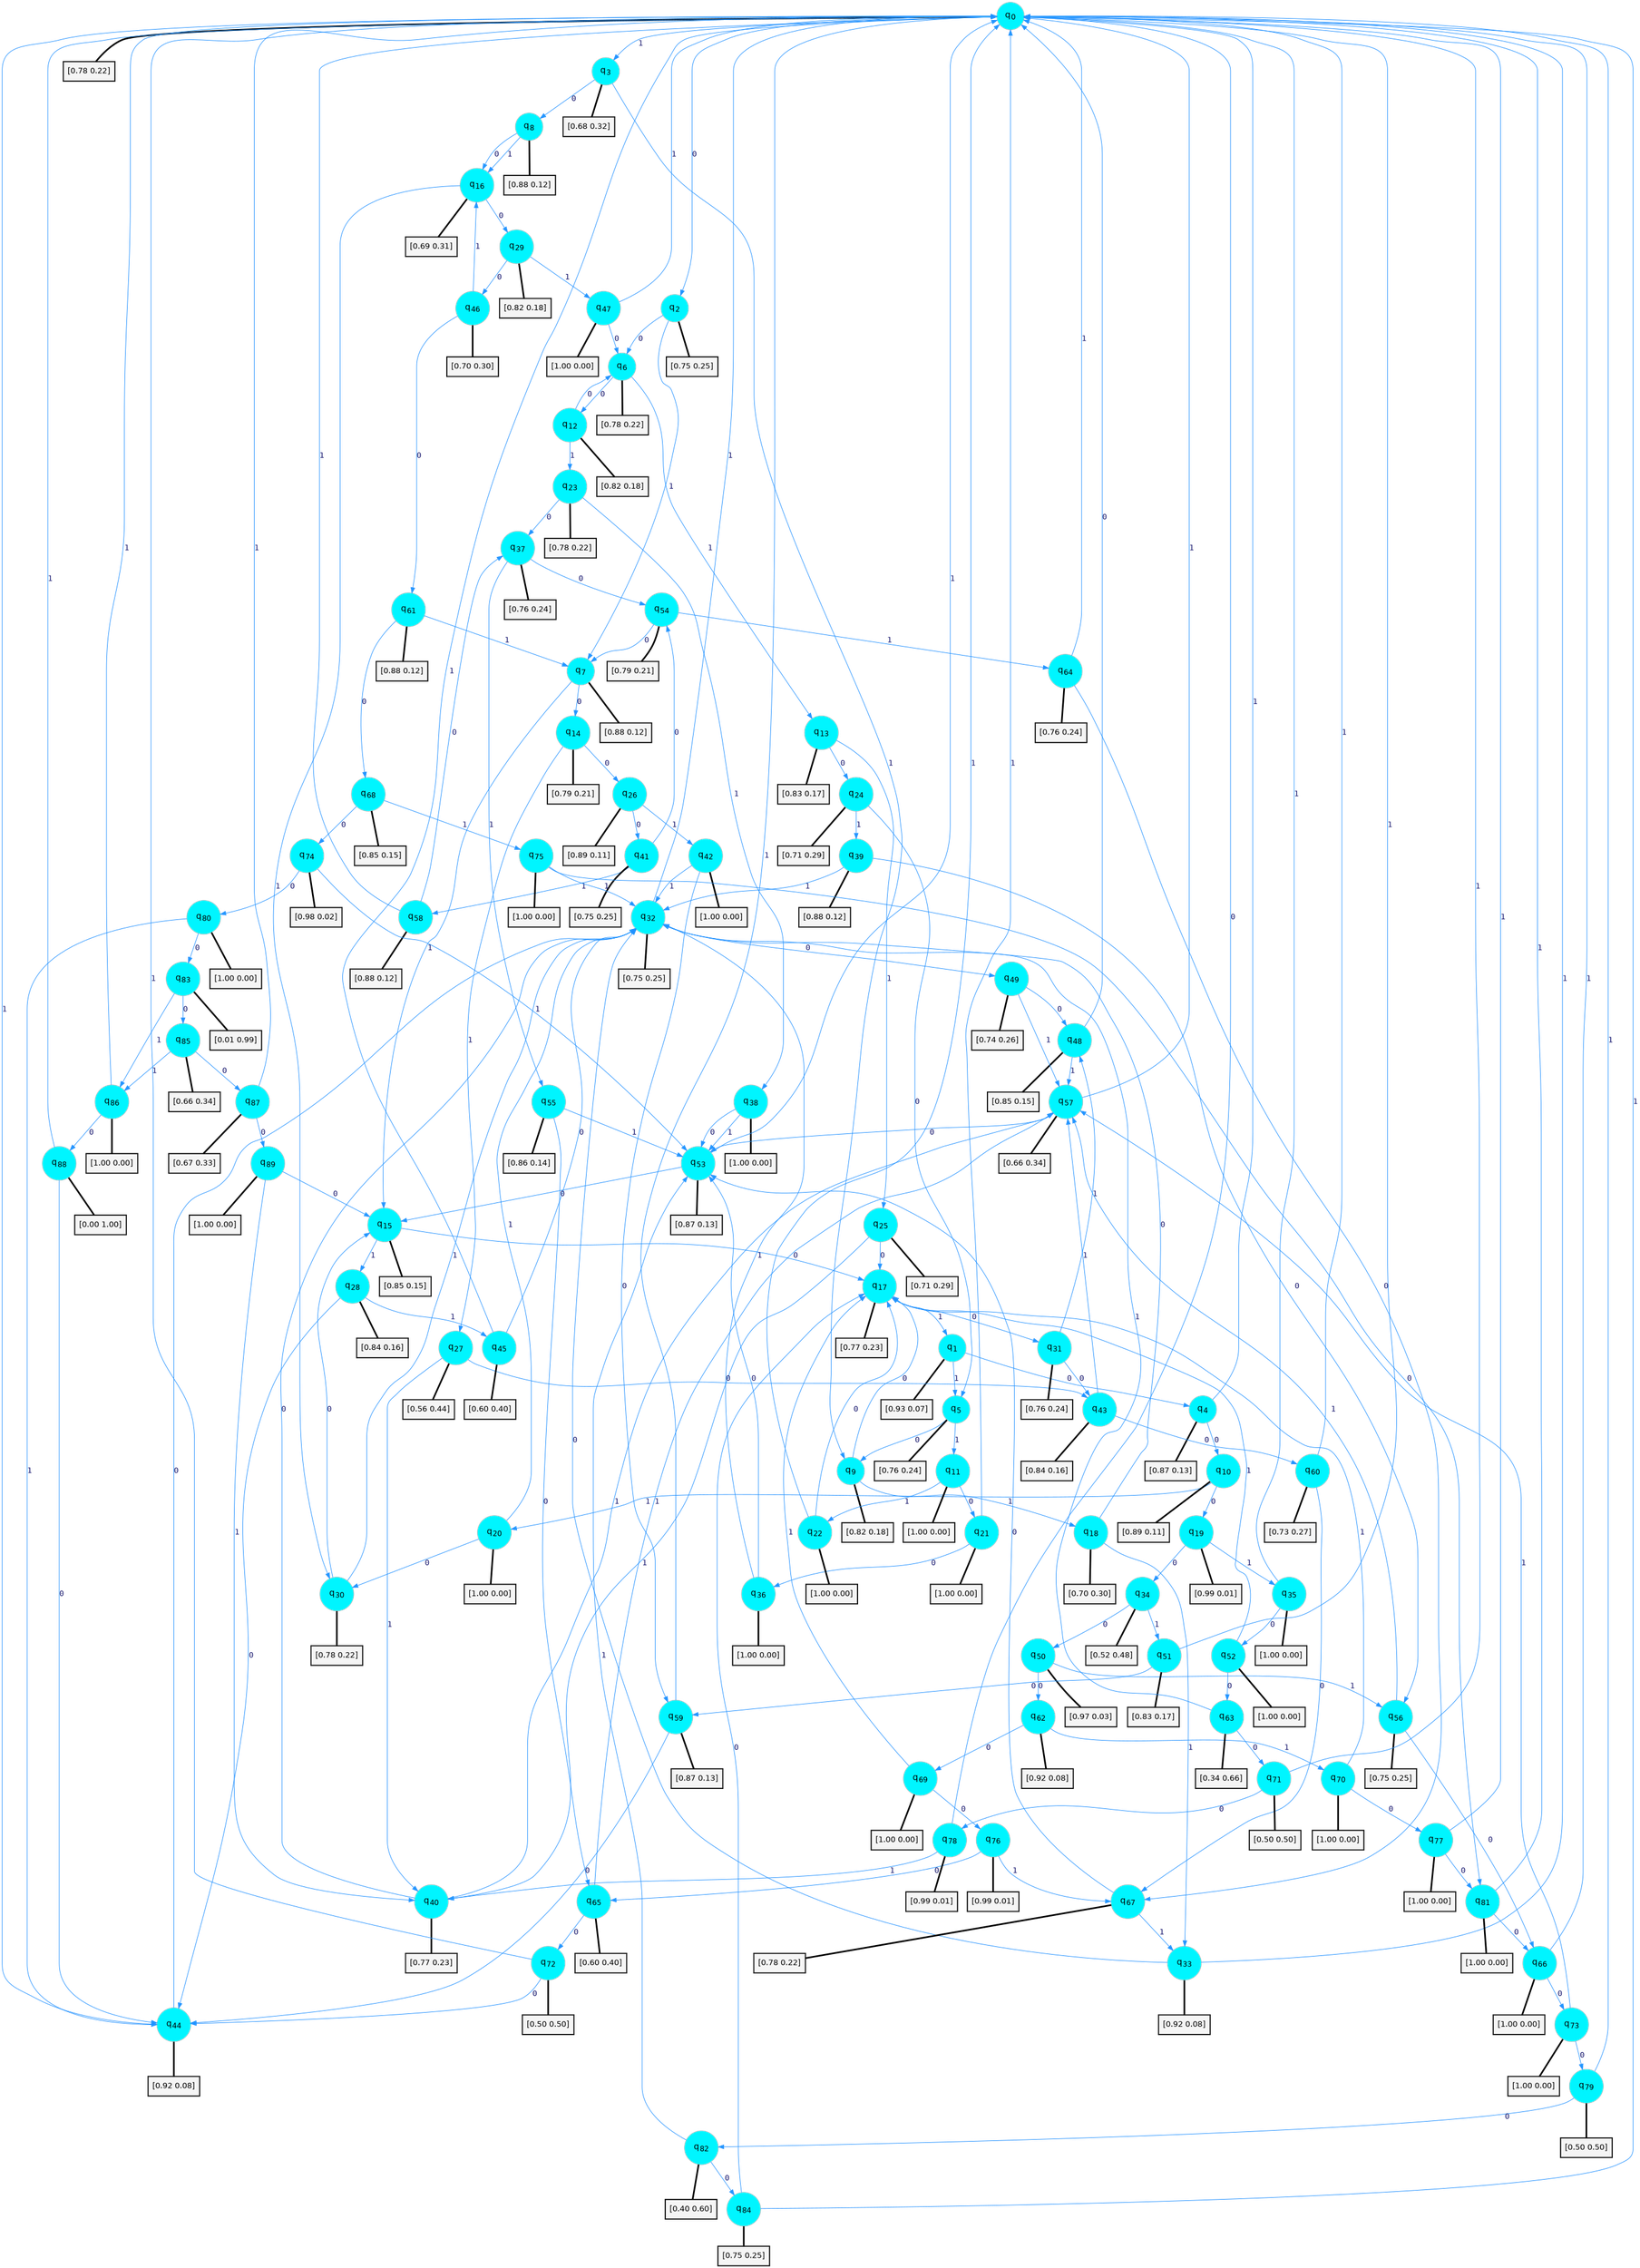 digraph G {
graph [
bgcolor=transparent, dpi=300, rankdir=TD, size="40,25"];
node [
color=gray, fillcolor=turquoise1, fontcolor=black, fontname=Helvetica, fontsize=16, fontweight=bold, shape=circle, style=filled];
edge [
arrowsize=1, color=dodgerblue1, fontcolor=midnightblue, fontname=courier, fontweight=bold, penwidth=1, style=solid, weight=20];
0[label=<q<SUB>0</SUB>>];
1[label=<q<SUB>1</SUB>>];
2[label=<q<SUB>2</SUB>>];
3[label=<q<SUB>3</SUB>>];
4[label=<q<SUB>4</SUB>>];
5[label=<q<SUB>5</SUB>>];
6[label=<q<SUB>6</SUB>>];
7[label=<q<SUB>7</SUB>>];
8[label=<q<SUB>8</SUB>>];
9[label=<q<SUB>9</SUB>>];
10[label=<q<SUB>10</SUB>>];
11[label=<q<SUB>11</SUB>>];
12[label=<q<SUB>12</SUB>>];
13[label=<q<SUB>13</SUB>>];
14[label=<q<SUB>14</SUB>>];
15[label=<q<SUB>15</SUB>>];
16[label=<q<SUB>16</SUB>>];
17[label=<q<SUB>17</SUB>>];
18[label=<q<SUB>18</SUB>>];
19[label=<q<SUB>19</SUB>>];
20[label=<q<SUB>20</SUB>>];
21[label=<q<SUB>21</SUB>>];
22[label=<q<SUB>22</SUB>>];
23[label=<q<SUB>23</SUB>>];
24[label=<q<SUB>24</SUB>>];
25[label=<q<SUB>25</SUB>>];
26[label=<q<SUB>26</SUB>>];
27[label=<q<SUB>27</SUB>>];
28[label=<q<SUB>28</SUB>>];
29[label=<q<SUB>29</SUB>>];
30[label=<q<SUB>30</SUB>>];
31[label=<q<SUB>31</SUB>>];
32[label=<q<SUB>32</SUB>>];
33[label=<q<SUB>33</SUB>>];
34[label=<q<SUB>34</SUB>>];
35[label=<q<SUB>35</SUB>>];
36[label=<q<SUB>36</SUB>>];
37[label=<q<SUB>37</SUB>>];
38[label=<q<SUB>38</SUB>>];
39[label=<q<SUB>39</SUB>>];
40[label=<q<SUB>40</SUB>>];
41[label=<q<SUB>41</SUB>>];
42[label=<q<SUB>42</SUB>>];
43[label=<q<SUB>43</SUB>>];
44[label=<q<SUB>44</SUB>>];
45[label=<q<SUB>45</SUB>>];
46[label=<q<SUB>46</SUB>>];
47[label=<q<SUB>47</SUB>>];
48[label=<q<SUB>48</SUB>>];
49[label=<q<SUB>49</SUB>>];
50[label=<q<SUB>50</SUB>>];
51[label=<q<SUB>51</SUB>>];
52[label=<q<SUB>52</SUB>>];
53[label=<q<SUB>53</SUB>>];
54[label=<q<SUB>54</SUB>>];
55[label=<q<SUB>55</SUB>>];
56[label=<q<SUB>56</SUB>>];
57[label=<q<SUB>57</SUB>>];
58[label=<q<SUB>58</SUB>>];
59[label=<q<SUB>59</SUB>>];
60[label=<q<SUB>60</SUB>>];
61[label=<q<SUB>61</SUB>>];
62[label=<q<SUB>62</SUB>>];
63[label=<q<SUB>63</SUB>>];
64[label=<q<SUB>64</SUB>>];
65[label=<q<SUB>65</SUB>>];
66[label=<q<SUB>66</SUB>>];
67[label=<q<SUB>67</SUB>>];
68[label=<q<SUB>68</SUB>>];
69[label=<q<SUB>69</SUB>>];
70[label=<q<SUB>70</SUB>>];
71[label=<q<SUB>71</SUB>>];
72[label=<q<SUB>72</SUB>>];
73[label=<q<SUB>73</SUB>>];
74[label=<q<SUB>74</SUB>>];
75[label=<q<SUB>75</SUB>>];
76[label=<q<SUB>76</SUB>>];
77[label=<q<SUB>77</SUB>>];
78[label=<q<SUB>78</SUB>>];
79[label=<q<SUB>79</SUB>>];
80[label=<q<SUB>80</SUB>>];
81[label=<q<SUB>81</SUB>>];
82[label=<q<SUB>82</SUB>>];
83[label=<q<SUB>83</SUB>>];
84[label=<q<SUB>84</SUB>>];
85[label=<q<SUB>85</SUB>>];
86[label=<q<SUB>86</SUB>>];
87[label=<q<SUB>87</SUB>>];
88[label=<q<SUB>88</SUB>>];
89[label=<q<SUB>89</SUB>>];
90[label="[0.78 0.22]", shape=box,fontcolor=black, fontname=Helvetica, fontsize=14, penwidth=2, fillcolor=whitesmoke,color=black];
91[label="[0.93 0.07]", shape=box,fontcolor=black, fontname=Helvetica, fontsize=14, penwidth=2, fillcolor=whitesmoke,color=black];
92[label="[0.75 0.25]", shape=box,fontcolor=black, fontname=Helvetica, fontsize=14, penwidth=2, fillcolor=whitesmoke,color=black];
93[label="[0.68 0.32]", shape=box,fontcolor=black, fontname=Helvetica, fontsize=14, penwidth=2, fillcolor=whitesmoke,color=black];
94[label="[0.87 0.13]", shape=box,fontcolor=black, fontname=Helvetica, fontsize=14, penwidth=2, fillcolor=whitesmoke,color=black];
95[label="[0.76 0.24]", shape=box,fontcolor=black, fontname=Helvetica, fontsize=14, penwidth=2, fillcolor=whitesmoke,color=black];
96[label="[0.78 0.22]", shape=box,fontcolor=black, fontname=Helvetica, fontsize=14, penwidth=2, fillcolor=whitesmoke,color=black];
97[label="[0.88 0.12]", shape=box,fontcolor=black, fontname=Helvetica, fontsize=14, penwidth=2, fillcolor=whitesmoke,color=black];
98[label="[0.88 0.12]", shape=box,fontcolor=black, fontname=Helvetica, fontsize=14, penwidth=2, fillcolor=whitesmoke,color=black];
99[label="[0.82 0.18]", shape=box,fontcolor=black, fontname=Helvetica, fontsize=14, penwidth=2, fillcolor=whitesmoke,color=black];
100[label="[0.89 0.11]", shape=box,fontcolor=black, fontname=Helvetica, fontsize=14, penwidth=2, fillcolor=whitesmoke,color=black];
101[label="[1.00 0.00]", shape=box,fontcolor=black, fontname=Helvetica, fontsize=14, penwidth=2, fillcolor=whitesmoke,color=black];
102[label="[0.82 0.18]", shape=box,fontcolor=black, fontname=Helvetica, fontsize=14, penwidth=2, fillcolor=whitesmoke,color=black];
103[label="[0.83 0.17]", shape=box,fontcolor=black, fontname=Helvetica, fontsize=14, penwidth=2, fillcolor=whitesmoke,color=black];
104[label="[0.79 0.21]", shape=box,fontcolor=black, fontname=Helvetica, fontsize=14, penwidth=2, fillcolor=whitesmoke,color=black];
105[label="[0.85 0.15]", shape=box,fontcolor=black, fontname=Helvetica, fontsize=14, penwidth=2, fillcolor=whitesmoke,color=black];
106[label="[0.69 0.31]", shape=box,fontcolor=black, fontname=Helvetica, fontsize=14, penwidth=2, fillcolor=whitesmoke,color=black];
107[label="[0.77 0.23]", shape=box,fontcolor=black, fontname=Helvetica, fontsize=14, penwidth=2, fillcolor=whitesmoke,color=black];
108[label="[0.70 0.30]", shape=box,fontcolor=black, fontname=Helvetica, fontsize=14, penwidth=2, fillcolor=whitesmoke,color=black];
109[label="[0.99 0.01]", shape=box,fontcolor=black, fontname=Helvetica, fontsize=14, penwidth=2, fillcolor=whitesmoke,color=black];
110[label="[1.00 0.00]", shape=box,fontcolor=black, fontname=Helvetica, fontsize=14, penwidth=2, fillcolor=whitesmoke,color=black];
111[label="[1.00 0.00]", shape=box,fontcolor=black, fontname=Helvetica, fontsize=14, penwidth=2, fillcolor=whitesmoke,color=black];
112[label="[1.00 0.00]", shape=box,fontcolor=black, fontname=Helvetica, fontsize=14, penwidth=2, fillcolor=whitesmoke,color=black];
113[label="[0.78 0.22]", shape=box,fontcolor=black, fontname=Helvetica, fontsize=14, penwidth=2, fillcolor=whitesmoke,color=black];
114[label="[0.71 0.29]", shape=box,fontcolor=black, fontname=Helvetica, fontsize=14, penwidth=2, fillcolor=whitesmoke,color=black];
115[label="[0.71 0.29]", shape=box,fontcolor=black, fontname=Helvetica, fontsize=14, penwidth=2, fillcolor=whitesmoke,color=black];
116[label="[0.89 0.11]", shape=box,fontcolor=black, fontname=Helvetica, fontsize=14, penwidth=2, fillcolor=whitesmoke,color=black];
117[label="[0.56 0.44]", shape=box,fontcolor=black, fontname=Helvetica, fontsize=14, penwidth=2, fillcolor=whitesmoke,color=black];
118[label="[0.84 0.16]", shape=box,fontcolor=black, fontname=Helvetica, fontsize=14, penwidth=2, fillcolor=whitesmoke,color=black];
119[label="[0.82 0.18]", shape=box,fontcolor=black, fontname=Helvetica, fontsize=14, penwidth=2, fillcolor=whitesmoke,color=black];
120[label="[0.78 0.22]", shape=box,fontcolor=black, fontname=Helvetica, fontsize=14, penwidth=2, fillcolor=whitesmoke,color=black];
121[label="[0.76 0.24]", shape=box,fontcolor=black, fontname=Helvetica, fontsize=14, penwidth=2, fillcolor=whitesmoke,color=black];
122[label="[0.75 0.25]", shape=box,fontcolor=black, fontname=Helvetica, fontsize=14, penwidth=2, fillcolor=whitesmoke,color=black];
123[label="[0.92 0.08]", shape=box,fontcolor=black, fontname=Helvetica, fontsize=14, penwidth=2, fillcolor=whitesmoke,color=black];
124[label="[0.52 0.48]", shape=box,fontcolor=black, fontname=Helvetica, fontsize=14, penwidth=2, fillcolor=whitesmoke,color=black];
125[label="[1.00 0.00]", shape=box,fontcolor=black, fontname=Helvetica, fontsize=14, penwidth=2, fillcolor=whitesmoke,color=black];
126[label="[1.00 0.00]", shape=box,fontcolor=black, fontname=Helvetica, fontsize=14, penwidth=2, fillcolor=whitesmoke,color=black];
127[label="[0.76 0.24]", shape=box,fontcolor=black, fontname=Helvetica, fontsize=14, penwidth=2, fillcolor=whitesmoke,color=black];
128[label="[1.00 0.00]", shape=box,fontcolor=black, fontname=Helvetica, fontsize=14, penwidth=2, fillcolor=whitesmoke,color=black];
129[label="[0.88 0.12]", shape=box,fontcolor=black, fontname=Helvetica, fontsize=14, penwidth=2, fillcolor=whitesmoke,color=black];
130[label="[0.77 0.23]", shape=box,fontcolor=black, fontname=Helvetica, fontsize=14, penwidth=2, fillcolor=whitesmoke,color=black];
131[label="[0.75 0.25]", shape=box,fontcolor=black, fontname=Helvetica, fontsize=14, penwidth=2, fillcolor=whitesmoke,color=black];
132[label="[1.00 0.00]", shape=box,fontcolor=black, fontname=Helvetica, fontsize=14, penwidth=2, fillcolor=whitesmoke,color=black];
133[label="[0.84 0.16]", shape=box,fontcolor=black, fontname=Helvetica, fontsize=14, penwidth=2, fillcolor=whitesmoke,color=black];
134[label="[0.92 0.08]", shape=box,fontcolor=black, fontname=Helvetica, fontsize=14, penwidth=2, fillcolor=whitesmoke,color=black];
135[label="[0.60 0.40]", shape=box,fontcolor=black, fontname=Helvetica, fontsize=14, penwidth=2, fillcolor=whitesmoke,color=black];
136[label="[0.70 0.30]", shape=box,fontcolor=black, fontname=Helvetica, fontsize=14, penwidth=2, fillcolor=whitesmoke,color=black];
137[label="[1.00 0.00]", shape=box,fontcolor=black, fontname=Helvetica, fontsize=14, penwidth=2, fillcolor=whitesmoke,color=black];
138[label="[0.85 0.15]", shape=box,fontcolor=black, fontname=Helvetica, fontsize=14, penwidth=2, fillcolor=whitesmoke,color=black];
139[label="[0.74 0.26]", shape=box,fontcolor=black, fontname=Helvetica, fontsize=14, penwidth=2, fillcolor=whitesmoke,color=black];
140[label="[0.97 0.03]", shape=box,fontcolor=black, fontname=Helvetica, fontsize=14, penwidth=2, fillcolor=whitesmoke,color=black];
141[label="[0.83 0.17]", shape=box,fontcolor=black, fontname=Helvetica, fontsize=14, penwidth=2, fillcolor=whitesmoke,color=black];
142[label="[1.00 0.00]", shape=box,fontcolor=black, fontname=Helvetica, fontsize=14, penwidth=2, fillcolor=whitesmoke,color=black];
143[label="[0.87 0.13]", shape=box,fontcolor=black, fontname=Helvetica, fontsize=14, penwidth=2, fillcolor=whitesmoke,color=black];
144[label="[0.79 0.21]", shape=box,fontcolor=black, fontname=Helvetica, fontsize=14, penwidth=2, fillcolor=whitesmoke,color=black];
145[label="[0.86 0.14]", shape=box,fontcolor=black, fontname=Helvetica, fontsize=14, penwidth=2, fillcolor=whitesmoke,color=black];
146[label="[0.75 0.25]", shape=box,fontcolor=black, fontname=Helvetica, fontsize=14, penwidth=2, fillcolor=whitesmoke,color=black];
147[label="[0.66 0.34]", shape=box,fontcolor=black, fontname=Helvetica, fontsize=14, penwidth=2, fillcolor=whitesmoke,color=black];
148[label="[0.88 0.12]", shape=box,fontcolor=black, fontname=Helvetica, fontsize=14, penwidth=2, fillcolor=whitesmoke,color=black];
149[label="[0.87 0.13]", shape=box,fontcolor=black, fontname=Helvetica, fontsize=14, penwidth=2, fillcolor=whitesmoke,color=black];
150[label="[0.73 0.27]", shape=box,fontcolor=black, fontname=Helvetica, fontsize=14, penwidth=2, fillcolor=whitesmoke,color=black];
151[label="[0.88 0.12]", shape=box,fontcolor=black, fontname=Helvetica, fontsize=14, penwidth=2, fillcolor=whitesmoke,color=black];
152[label="[0.92 0.08]", shape=box,fontcolor=black, fontname=Helvetica, fontsize=14, penwidth=2, fillcolor=whitesmoke,color=black];
153[label="[0.34 0.66]", shape=box,fontcolor=black, fontname=Helvetica, fontsize=14, penwidth=2, fillcolor=whitesmoke,color=black];
154[label="[0.76 0.24]", shape=box,fontcolor=black, fontname=Helvetica, fontsize=14, penwidth=2, fillcolor=whitesmoke,color=black];
155[label="[0.60 0.40]", shape=box,fontcolor=black, fontname=Helvetica, fontsize=14, penwidth=2, fillcolor=whitesmoke,color=black];
156[label="[1.00 0.00]", shape=box,fontcolor=black, fontname=Helvetica, fontsize=14, penwidth=2, fillcolor=whitesmoke,color=black];
157[label="[0.78 0.22]", shape=box,fontcolor=black, fontname=Helvetica, fontsize=14, penwidth=2, fillcolor=whitesmoke,color=black];
158[label="[0.85 0.15]", shape=box,fontcolor=black, fontname=Helvetica, fontsize=14, penwidth=2, fillcolor=whitesmoke,color=black];
159[label="[1.00 0.00]", shape=box,fontcolor=black, fontname=Helvetica, fontsize=14, penwidth=2, fillcolor=whitesmoke,color=black];
160[label="[1.00 0.00]", shape=box,fontcolor=black, fontname=Helvetica, fontsize=14, penwidth=2, fillcolor=whitesmoke,color=black];
161[label="[0.50 0.50]", shape=box,fontcolor=black, fontname=Helvetica, fontsize=14, penwidth=2, fillcolor=whitesmoke,color=black];
162[label="[0.50 0.50]", shape=box,fontcolor=black, fontname=Helvetica, fontsize=14, penwidth=2, fillcolor=whitesmoke,color=black];
163[label="[1.00 0.00]", shape=box,fontcolor=black, fontname=Helvetica, fontsize=14, penwidth=2, fillcolor=whitesmoke,color=black];
164[label="[0.98 0.02]", shape=box,fontcolor=black, fontname=Helvetica, fontsize=14, penwidth=2, fillcolor=whitesmoke,color=black];
165[label="[1.00 0.00]", shape=box,fontcolor=black, fontname=Helvetica, fontsize=14, penwidth=2, fillcolor=whitesmoke,color=black];
166[label="[0.99 0.01]", shape=box,fontcolor=black, fontname=Helvetica, fontsize=14, penwidth=2, fillcolor=whitesmoke,color=black];
167[label="[1.00 0.00]", shape=box,fontcolor=black, fontname=Helvetica, fontsize=14, penwidth=2, fillcolor=whitesmoke,color=black];
168[label="[0.99 0.01]", shape=box,fontcolor=black, fontname=Helvetica, fontsize=14, penwidth=2, fillcolor=whitesmoke,color=black];
169[label="[0.50 0.50]", shape=box,fontcolor=black, fontname=Helvetica, fontsize=14, penwidth=2, fillcolor=whitesmoke,color=black];
170[label="[1.00 0.00]", shape=box,fontcolor=black, fontname=Helvetica, fontsize=14, penwidth=2, fillcolor=whitesmoke,color=black];
171[label="[1.00 0.00]", shape=box,fontcolor=black, fontname=Helvetica, fontsize=14, penwidth=2, fillcolor=whitesmoke,color=black];
172[label="[0.40 0.60]", shape=box,fontcolor=black, fontname=Helvetica, fontsize=14, penwidth=2, fillcolor=whitesmoke,color=black];
173[label="[0.01 0.99]", shape=box,fontcolor=black, fontname=Helvetica, fontsize=14, penwidth=2, fillcolor=whitesmoke,color=black];
174[label="[0.75 0.25]", shape=box,fontcolor=black, fontname=Helvetica, fontsize=14, penwidth=2, fillcolor=whitesmoke,color=black];
175[label="[0.66 0.34]", shape=box,fontcolor=black, fontname=Helvetica, fontsize=14, penwidth=2, fillcolor=whitesmoke,color=black];
176[label="[1.00 0.00]", shape=box,fontcolor=black, fontname=Helvetica, fontsize=14, penwidth=2, fillcolor=whitesmoke,color=black];
177[label="[0.67 0.33]", shape=box,fontcolor=black, fontname=Helvetica, fontsize=14, penwidth=2, fillcolor=whitesmoke,color=black];
178[label="[0.00 1.00]", shape=box,fontcolor=black, fontname=Helvetica, fontsize=14, penwidth=2, fillcolor=whitesmoke,color=black];
179[label="[1.00 0.00]", shape=box,fontcolor=black, fontname=Helvetica, fontsize=14, penwidth=2, fillcolor=whitesmoke,color=black];
0->2 [label=0];
0->3 [label=1];
0->90 [arrowhead=none, penwidth=3,color=black];
1->4 [label=0];
1->5 [label=1];
1->91 [arrowhead=none, penwidth=3,color=black];
2->6 [label=0];
2->7 [label=1];
2->92 [arrowhead=none, penwidth=3,color=black];
3->8 [label=0];
3->9 [label=1];
3->93 [arrowhead=none, penwidth=3,color=black];
4->10 [label=0];
4->0 [label=1];
4->94 [arrowhead=none, penwidth=3,color=black];
5->9 [label=0];
5->11 [label=1];
5->95 [arrowhead=none, penwidth=3,color=black];
6->12 [label=0];
6->13 [label=1];
6->96 [arrowhead=none, penwidth=3,color=black];
7->14 [label=0];
7->15 [label=1];
7->97 [arrowhead=none, penwidth=3,color=black];
8->16 [label=0];
8->16 [label=1];
8->98 [arrowhead=none, penwidth=3,color=black];
9->17 [label=0];
9->18 [label=1];
9->99 [arrowhead=none, penwidth=3,color=black];
10->19 [label=0];
10->20 [label=1];
10->100 [arrowhead=none, penwidth=3,color=black];
11->21 [label=0];
11->22 [label=1];
11->101 [arrowhead=none, penwidth=3,color=black];
12->6 [label=0];
12->23 [label=1];
12->102 [arrowhead=none, penwidth=3,color=black];
13->24 [label=0];
13->25 [label=1];
13->103 [arrowhead=none, penwidth=3,color=black];
14->26 [label=0];
14->27 [label=1];
14->104 [arrowhead=none, penwidth=3,color=black];
15->17 [label=0];
15->28 [label=1];
15->105 [arrowhead=none, penwidth=3,color=black];
16->29 [label=0];
16->30 [label=1];
16->106 [arrowhead=none, penwidth=3,color=black];
17->31 [label=0];
17->1 [label=1];
17->107 [arrowhead=none, penwidth=3,color=black];
18->32 [label=0];
18->33 [label=1];
18->108 [arrowhead=none, penwidth=3,color=black];
19->34 [label=0];
19->35 [label=1];
19->109 [arrowhead=none, penwidth=3,color=black];
20->30 [label=0];
20->32 [label=1];
20->110 [arrowhead=none, penwidth=3,color=black];
21->36 [label=0];
21->0 [label=1];
21->111 [arrowhead=none, penwidth=3,color=black];
22->17 [label=0];
22->0 [label=1];
22->112 [arrowhead=none, penwidth=3,color=black];
23->37 [label=0];
23->38 [label=1];
23->113 [arrowhead=none, penwidth=3,color=black];
24->5 [label=0];
24->39 [label=1];
24->114 [arrowhead=none, penwidth=3,color=black];
25->17 [label=0];
25->40 [label=1];
25->115 [arrowhead=none, penwidth=3,color=black];
26->41 [label=0];
26->42 [label=1];
26->116 [arrowhead=none, penwidth=3,color=black];
27->43 [label=0];
27->40 [label=1];
27->117 [arrowhead=none, penwidth=3,color=black];
28->44 [label=0];
28->45 [label=1];
28->118 [arrowhead=none, penwidth=3,color=black];
29->46 [label=0];
29->47 [label=1];
29->119 [arrowhead=none, penwidth=3,color=black];
30->15 [label=0];
30->32 [label=1];
30->120 [arrowhead=none, penwidth=3,color=black];
31->43 [label=0];
31->48 [label=1];
31->121 [arrowhead=none, penwidth=3,color=black];
32->49 [label=0];
32->0 [label=1];
32->122 [arrowhead=none, penwidth=3,color=black];
33->32 [label=0];
33->0 [label=1];
33->123 [arrowhead=none, penwidth=3,color=black];
34->50 [label=0];
34->51 [label=1];
34->124 [arrowhead=none, penwidth=3,color=black];
35->52 [label=0];
35->0 [label=1];
35->125 [arrowhead=none, penwidth=3,color=black];
36->53 [label=0];
36->32 [label=1];
36->126 [arrowhead=none, penwidth=3,color=black];
37->54 [label=0];
37->55 [label=1];
37->127 [arrowhead=none, penwidth=3,color=black];
38->53 [label=0];
38->53 [label=1];
38->128 [arrowhead=none, penwidth=3,color=black];
39->56 [label=0];
39->32 [label=1];
39->129 [arrowhead=none, penwidth=3,color=black];
40->32 [label=0];
40->57 [label=1];
40->130 [arrowhead=none, penwidth=3,color=black];
41->54 [label=0];
41->58 [label=1];
41->131 [arrowhead=none, penwidth=3,color=black];
42->59 [label=0];
42->32 [label=1];
42->132 [arrowhead=none, penwidth=3,color=black];
43->60 [label=0];
43->57 [label=1];
43->133 [arrowhead=none, penwidth=3,color=black];
44->32 [label=0];
44->0 [label=1];
44->134 [arrowhead=none, penwidth=3,color=black];
45->32 [label=0];
45->0 [label=1];
45->135 [arrowhead=none, penwidth=3,color=black];
46->61 [label=0];
46->16 [label=1];
46->136 [arrowhead=none, penwidth=3,color=black];
47->6 [label=0];
47->0 [label=1];
47->137 [arrowhead=none, penwidth=3,color=black];
48->0 [label=0];
48->57 [label=1];
48->138 [arrowhead=none, penwidth=3,color=black];
49->48 [label=0];
49->57 [label=1];
49->139 [arrowhead=none, penwidth=3,color=black];
50->62 [label=0];
50->56 [label=1];
50->140 [arrowhead=none, penwidth=3,color=black];
51->59 [label=0];
51->0 [label=1];
51->141 [arrowhead=none, penwidth=3,color=black];
52->63 [label=0];
52->17 [label=1];
52->142 [arrowhead=none, penwidth=3,color=black];
53->15 [label=0];
53->0 [label=1];
53->143 [arrowhead=none, penwidth=3,color=black];
54->7 [label=0];
54->64 [label=1];
54->144 [arrowhead=none, penwidth=3,color=black];
55->65 [label=0];
55->53 [label=1];
55->145 [arrowhead=none, penwidth=3,color=black];
56->66 [label=0];
56->57 [label=1];
56->146 [arrowhead=none, penwidth=3,color=black];
57->53 [label=0];
57->0 [label=1];
57->147 [arrowhead=none, penwidth=3,color=black];
58->37 [label=0];
58->0 [label=1];
58->148 [arrowhead=none, penwidth=3,color=black];
59->44 [label=0];
59->0 [label=1];
59->149 [arrowhead=none, penwidth=3,color=black];
60->67 [label=0];
60->0 [label=1];
60->150 [arrowhead=none, penwidth=3,color=black];
61->68 [label=0];
61->7 [label=1];
61->151 [arrowhead=none, penwidth=3,color=black];
62->69 [label=0];
62->70 [label=1];
62->152 [arrowhead=none, penwidth=3,color=black];
63->71 [label=0];
63->32 [label=1];
63->153 [arrowhead=none, penwidth=3,color=black];
64->67 [label=0];
64->0 [label=1];
64->154 [arrowhead=none, penwidth=3,color=black];
65->72 [label=0];
65->57 [label=1];
65->155 [arrowhead=none, penwidth=3,color=black];
66->73 [label=0];
66->0 [label=1];
66->156 [arrowhead=none, penwidth=3,color=black];
67->53 [label=0];
67->33 [label=1];
67->157 [arrowhead=none, penwidth=3,color=black];
68->74 [label=0];
68->75 [label=1];
68->158 [arrowhead=none, penwidth=3,color=black];
69->76 [label=0];
69->17 [label=1];
69->159 [arrowhead=none, penwidth=3,color=black];
70->77 [label=0];
70->17 [label=1];
70->160 [arrowhead=none, penwidth=3,color=black];
71->78 [label=0];
71->0 [label=1];
71->161 [arrowhead=none, penwidth=3,color=black];
72->44 [label=0];
72->0 [label=1];
72->162 [arrowhead=none, penwidth=3,color=black];
73->79 [label=0];
73->57 [label=1];
73->163 [arrowhead=none, penwidth=3,color=black];
74->80 [label=0];
74->53 [label=1];
74->164 [arrowhead=none, penwidth=3,color=black];
75->81 [label=0];
75->32 [label=1];
75->165 [arrowhead=none, penwidth=3,color=black];
76->65 [label=0];
76->67 [label=1];
76->166 [arrowhead=none, penwidth=3,color=black];
77->81 [label=0];
77->0 [label=1];
77->167 [arrowhead=none, penwidth=3,color=black];
78->0 [label=0];
78->40 [label=1];
78->168 [arrowhead=none, penwidth=3,color=black];
79->82 [label=0];
79->0 [label=1];
79->169 [arrowhead=none, penwidth=3,color=black];
80->83 [label=0];
80->44 [label=1];
80->170 [arrowhead=none, penwidth=3,color=black];
81->66 [label=0];
81->0 [label=1];
81->171 [arrowhead=none, penwidth=3,color=black];
82->84 [label=0];
82->53 [label=1];
82->172 [arrowhead=none, penwidth=3,color=black];
83->85 [label=0];
83->86 [label=1];
83->173 [arrowhead=none, penwidth=3,color=black];
84->17 [label=0];
84->0 [label=1];
84->174 [arrowhead=none, penwidth=3,color=black];
85->87 [label=0];
85->86 [label=1];
85->175 [arrowhead=none, penwidth=3,color=black];
86->88 [label=0];
86->0 [label=1];
86->176 [arrowhead=none, penwidth=3,color=black];
87->89 [label=0];
87->0 [label=1];
87->177 [arrowhead=none, penwidth=3,color=black];
88->44 [label=0];
88->0 [label=1];
88->178 [arrowhead=none, penwidth=3,color=black];
89->15 [label=0];
89->40 [label=1];
89->179 [arrowhead=none, penwidth=3,color=black];
}
